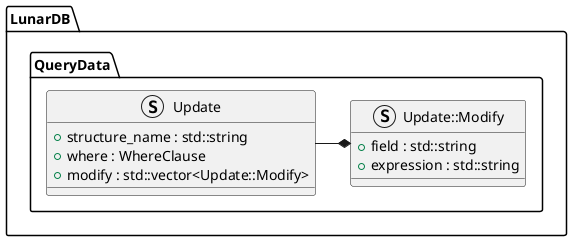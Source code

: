 @startuml Update


namespace LunarDB.QueryData {

struct Update {
    + structure_name : std::string
    + where : WhereClause
    + modify : std::vector<Update::Modify>
}

struct Update::Modify {
    + field : std::string
    + expression : std::string
}

Update -* Update::Modify

}

@enduml

